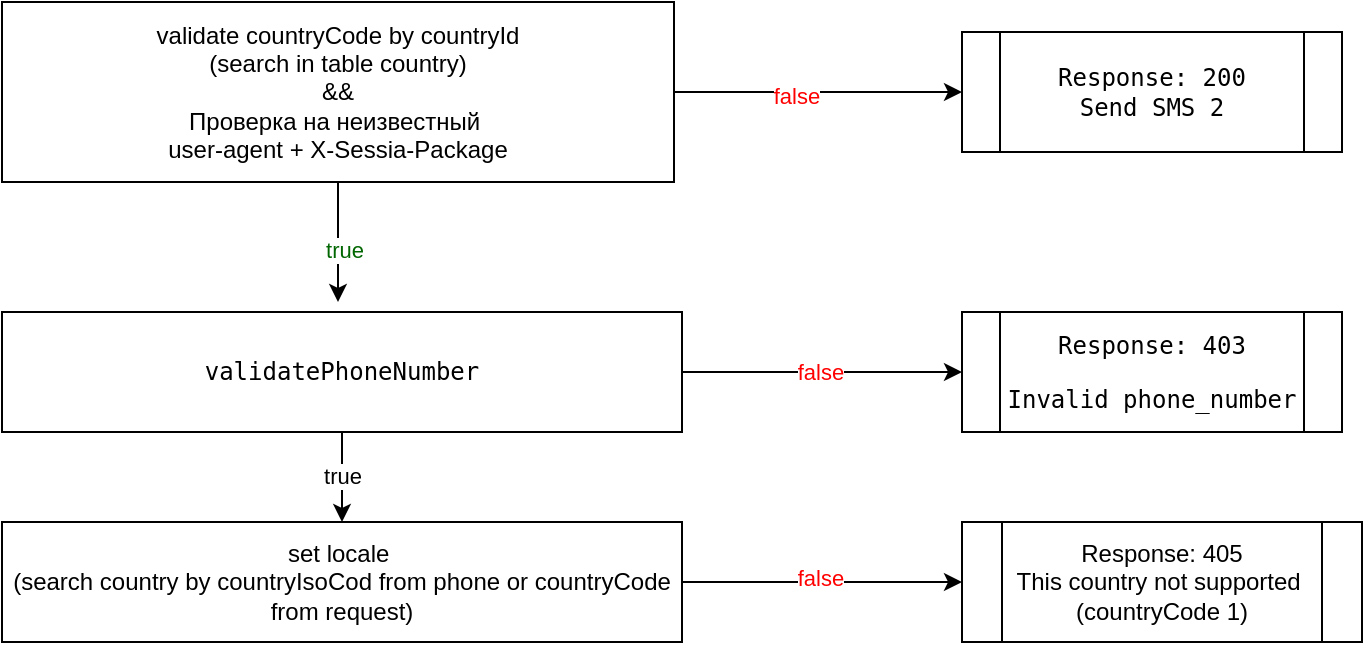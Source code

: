 <mxfile version="24.8.1">
  <diagram name="Страница — 1" id="_GZVtZzYuqf9SnXZZn6D">
    <mxGraphModel dx="1242" dy="738" grid="1" gridSize="10" guides="1" tooltips="1" connect="1" arrows="1" fold="1" page="1" pageScale="1" pageWidth="827" pageHeight="1169" math="0" shadow="0">
      <root>
        <mxCell id="0" />
        <mxCell id="1" parent="0" />
        <mxCell id="om7WiGzX-cjyccD9I0Nw-3" style="edgeStyle=orthogonalEdgeStyle;rounded=0;orthogonalLoop=1;jettySize=auto;html=1;entryX=0;entryY=0.5;entryDx=0;entryDy=0;" edge="1" parent="1" source="om7WiGzX-cjyccD9I0Nw-1" target="om7WiGzX-cjyccD9I0Nw-2">
          <mxGeometry relative="1" as="geometry" />
        </mxCell>
        <mxCell id="om7WiGzX-cjyccD9I0Nw-4" value="&lt;font color=&quot;#ff0000&quot;&gt;false&lt;/font&gt;" style="edgeLabel;html=1;align=center;verticalAlign=middle;resizable=0;points=[];" vertex="1" connectable="0" parent="om7WiGzX-cjyccD9I0Nw-3">
          <mxGeometry x="-0.151" y="-1" relative="1" as="geometry">
            <mxPoint y="1" as="offset" />
          </mxGeometry>
        </mxCell>
        <mxCell id="om7WiGzX-cjyccD9I0Nw-10" style="edgeStyle=orthogonalEdgeStyle;rounded=0;orthogonalLoop=1;jettySize=auto;html=1;exitX=0.5;exitY=1;exitDx=0;exitDy=0;" edge="1" parent="1" source="om7WiGzX-cjyccD9I0Nw-1">
          <mxGeometry relative="1" as="geometry">
            <mxPoint x="208" y="190" as="targetPoint" />
          </mxGeometry>
        </mxCell>
        <mxCell id="om7WiGzX-cjyccD9I0Nw-11" value="&lt;font color=&quot;#006600&quot;&gt;true&lt;/font&gt;" style="edgeLabel;html=1;align=center;verticalAlign=middle;resizable=0;points=[];" vertex="1" connectable="0" parent="om7WiGzX-cjyccD9I0Nw-10">
          <mxGeometry x="0.123" y="2" relative="1" as="geometry">
            <mxPoint as="offset" />
          </mxGeometry>
        </mxCell>
        <mxCell id="om7WiGzX-cjyccD9I0Nw-1" value="validate countryCode by&amp;nbsp;countryId &lt;br&gt;(search in table&amp;nbsp;country&lt;span style=&quot;background-color: initial;&quot;&gt;)&lt;br&gt;&lt;/span&gt;&amp;amp;&amp;amp;&lt;br&gt;&lt;span style=&quot;background-color: initial;&quot;&gt;Проверка на неизвестный&amp;nbsp;&lt;br&gt;&lt;/span&gt;&lt;span style=&quot;background-color: initial;&quot;&gt;user-agent + X-Sessia-Package&lt;/span&gt;" style="rounded=0;whiteSpace=wrap;html=1;align=center;" vertex="1" parent="1">
          <mxGeometry x="40" y="40" width="336" height="90" as="geometry" />
        </mxCell>
        <mxCell id="om7WiGzX-cjyccD9I0Nw-2" value="&lt;div style=&quot;&quot;&gt;&lt;pre style=&quot;&quot;&gt;Response: 200&lt;br&gt;Send SMS 2&lt;/pre&gt;&lt;/div&gt;" style="shape=process;whiteSpace=wrap;html=1;backgroundOutline=1;" vertex="1" parent="1">
          <mxGeometry x="520" y="55" width="190" height="60" as="geometry" />
        </mxCell>
        <mxCell id="om7WiGzX-cjyccD9I0Nw-7" style="edgeStyle=orthogonalEdgeStyle;rounded=0;orthogonalLoop=1;jettySize=auto;html=1;entryX=0;entryY=0.5;entryDx=0;entryDy=0;" edge="1" parent="1" source="om7WiGzX-cjyccD9I0Nw-5" target="om7WiGzX-cjyccD9I0Nw-6">
          <mxGeometry relative="1" as="geometry" />
        </mxCell>
        <mxCell id="om7WiGzX-cjyccD9I0Nw-8" value="&lt;font color=&quot;#ff0000&quot;&gt;false&lt;/font&gt;" style="edgeLabel;html=1;align=center;verticalAlign=middle;resizable=0;points=[];" vertex="1" connectable="0" parent="om7WiGzX-cjyccD9I0Nw-7">
          <mxGeometry x="-0.014" y="1" relative="1" as="geometry">
            <mxPoint y="1" as="offset" />
          </mxGeometry>
        </mxCell>
        <mxCell id="om7WiGzX-cjyccD9I0Nw-13" value="" style="edgeStyle=orthogonalEdgeStyle;rounded=0;orthogonalLoop=1;jettySize=auto;html=1;" edge="1" parent="1" source="om7WiGzX-cjyccD9I0Nw-5" target="om7WiGzX-cjyccD9I0Nw-12">
          <mxGeometry relative="1" as="geometry" />
        </mxCell>
        <mxCell id="om7WiGzX-cjyccD9I0Nw-14" value="true" style="edgeLabel;html=1;align=center;verticalAlign=middle;resizable=0;points=[];" vertex="1" connectable="0" parent="om7WiGzX-cjyccD9I0Nw-13">
          <mxGeometry x="-0.089" relative="1" as="geometry">
            <mxPoint y="1" as="offset" />
          </mxGeometry>
        </mxCell>
        <mxCell id="om7WiGzX-cjyccD9I0Nw-5" value="&lt;div style=&quot;&quot;&gt;&lt;pre style=&quot;&quot;&gt;validatePhoneNumber&lt;/pre&gt;&lt;/div&gt;" style="rounded=0;whiteSpace=wrap;html=1;" vertex="1" parent="1">
          <mxGeometry x="40" y="195" width="340" height="60" as="geometry" />
        </mxCell>
        <mxCell id="om7WiGzX-cjyccD9I0Nw-6" value="&lt;div style=&quot;&quot;&gt;&lt;pre style=&quot;&quot;&gt;Response: 403&lt;br&gt;&lt;div style=&quot;&quot;&gt;&lt;pre style=&quot;&quot;&gt;Invalid phone_number&lt;/pre&gt;&lt;/div&gt;&lt;/pre&gt;&lt;/div&gt;" style="shape=process;whiteSpace=wrap;html=1;backgroundOutline=1;" vertex="1" parent="1">
          <mxGeometry x="520" y="195" width="190" height="60" as="geometry" />
        </mxCell>
        <mxCell id="om7WiGzX-cjyccD9I0Nw-16" style="edgeStyle=orthogonalEdgeStyle;rounded=0;orthogonalLoop=1;jettySize=auto;html=1;exitX=1;exitY=0.5;exitDx=0;exitDy=0;entryX=0;entryY=0.5;entryDx=0;entryDy=0;" edge="1" parent="1" source="om7WiGzX-cjyccD9I0Nw-12" target="om7WiGzX-cjyccD9I0Nw-15">
          <mxGeometry relative="1" as="geometry" />
        </mxCell>
        <mxCell id="om7WiGzX-cjyccD9I0Nw-17" value="&lt;font color=&quot;#ff0000&quot;&gt;false&lt;/font&gt;" style="edgeLabel;html=1;align=center;verticalAlign=middle;resizable=0;points=[];" vertex="1" connectable="0" parent="om7WiGzX-cjyccD9I0Nw-16">
          <mxGeometry x="-0.015" y="2" relative="1" as="geometry">
            <mxPoint as="offset" />
          </mxGeometry>
        </mxCell>
        <mxCell id="om7WiGzX-cjyccD9I0Nw-12" value="&lt;div style=&quot;text-align: center;&quot;&gt;&lt;span style=&quot;background-color: initial;&quot;&gt;set locale&amp;nbsp;&lt;/span&gt;&lt;/div&gt;&lt;div style=&quot;text-align: center;&quot;&gt;&lt;span style=&quot;background-color: initial;&quot;&gt;(search country by&amp;nbsp;&lt;/span&gt;&lt;span style=&quot;background-color: initial;&quot;&gt;countryIsoCod from phone or&amp;nbsp;&lt;/span&gt;&lt;span style=&quot;background-color: initial;&quot;&gt;countryCode from request&lt;/span&gt;&lt;span style=&quot;background-color: initial;&quot;&gt;)&lt;/span&gt;&lt;/div&gt;" style="rounded=0;whiteSpace=wrap;html=1;" vertex="1" parent="1">
          <mxGeometry x="40" y="300" width="340" height="60" as="geometry" />
        </mxCell>
        <mxCell id="om7WiGzX-cjyccD9I0Nw-15" value="Response: 405&lt;br&gt;&lt;span style=&quot;background-color: initial;&quot;&gt;This country not supported&amp;nbsp;&lt;br&gt;&lt;/span&gt;&lt;span style=&quot;background-color: initial;&quot;&gt;(countryCode 1)&lt;/span&gt;" style="shape=process;whiteSpace=wrap;html=1;backgroundOutline=1;align=center;" vertex="1" parent="1">
          <mxGeometry x="520" y="300" width="200" height="60" as="geometry" />
        </mxCell>
      </root>
    </mxGraphModel>
  </diagram>
</mxfile>
